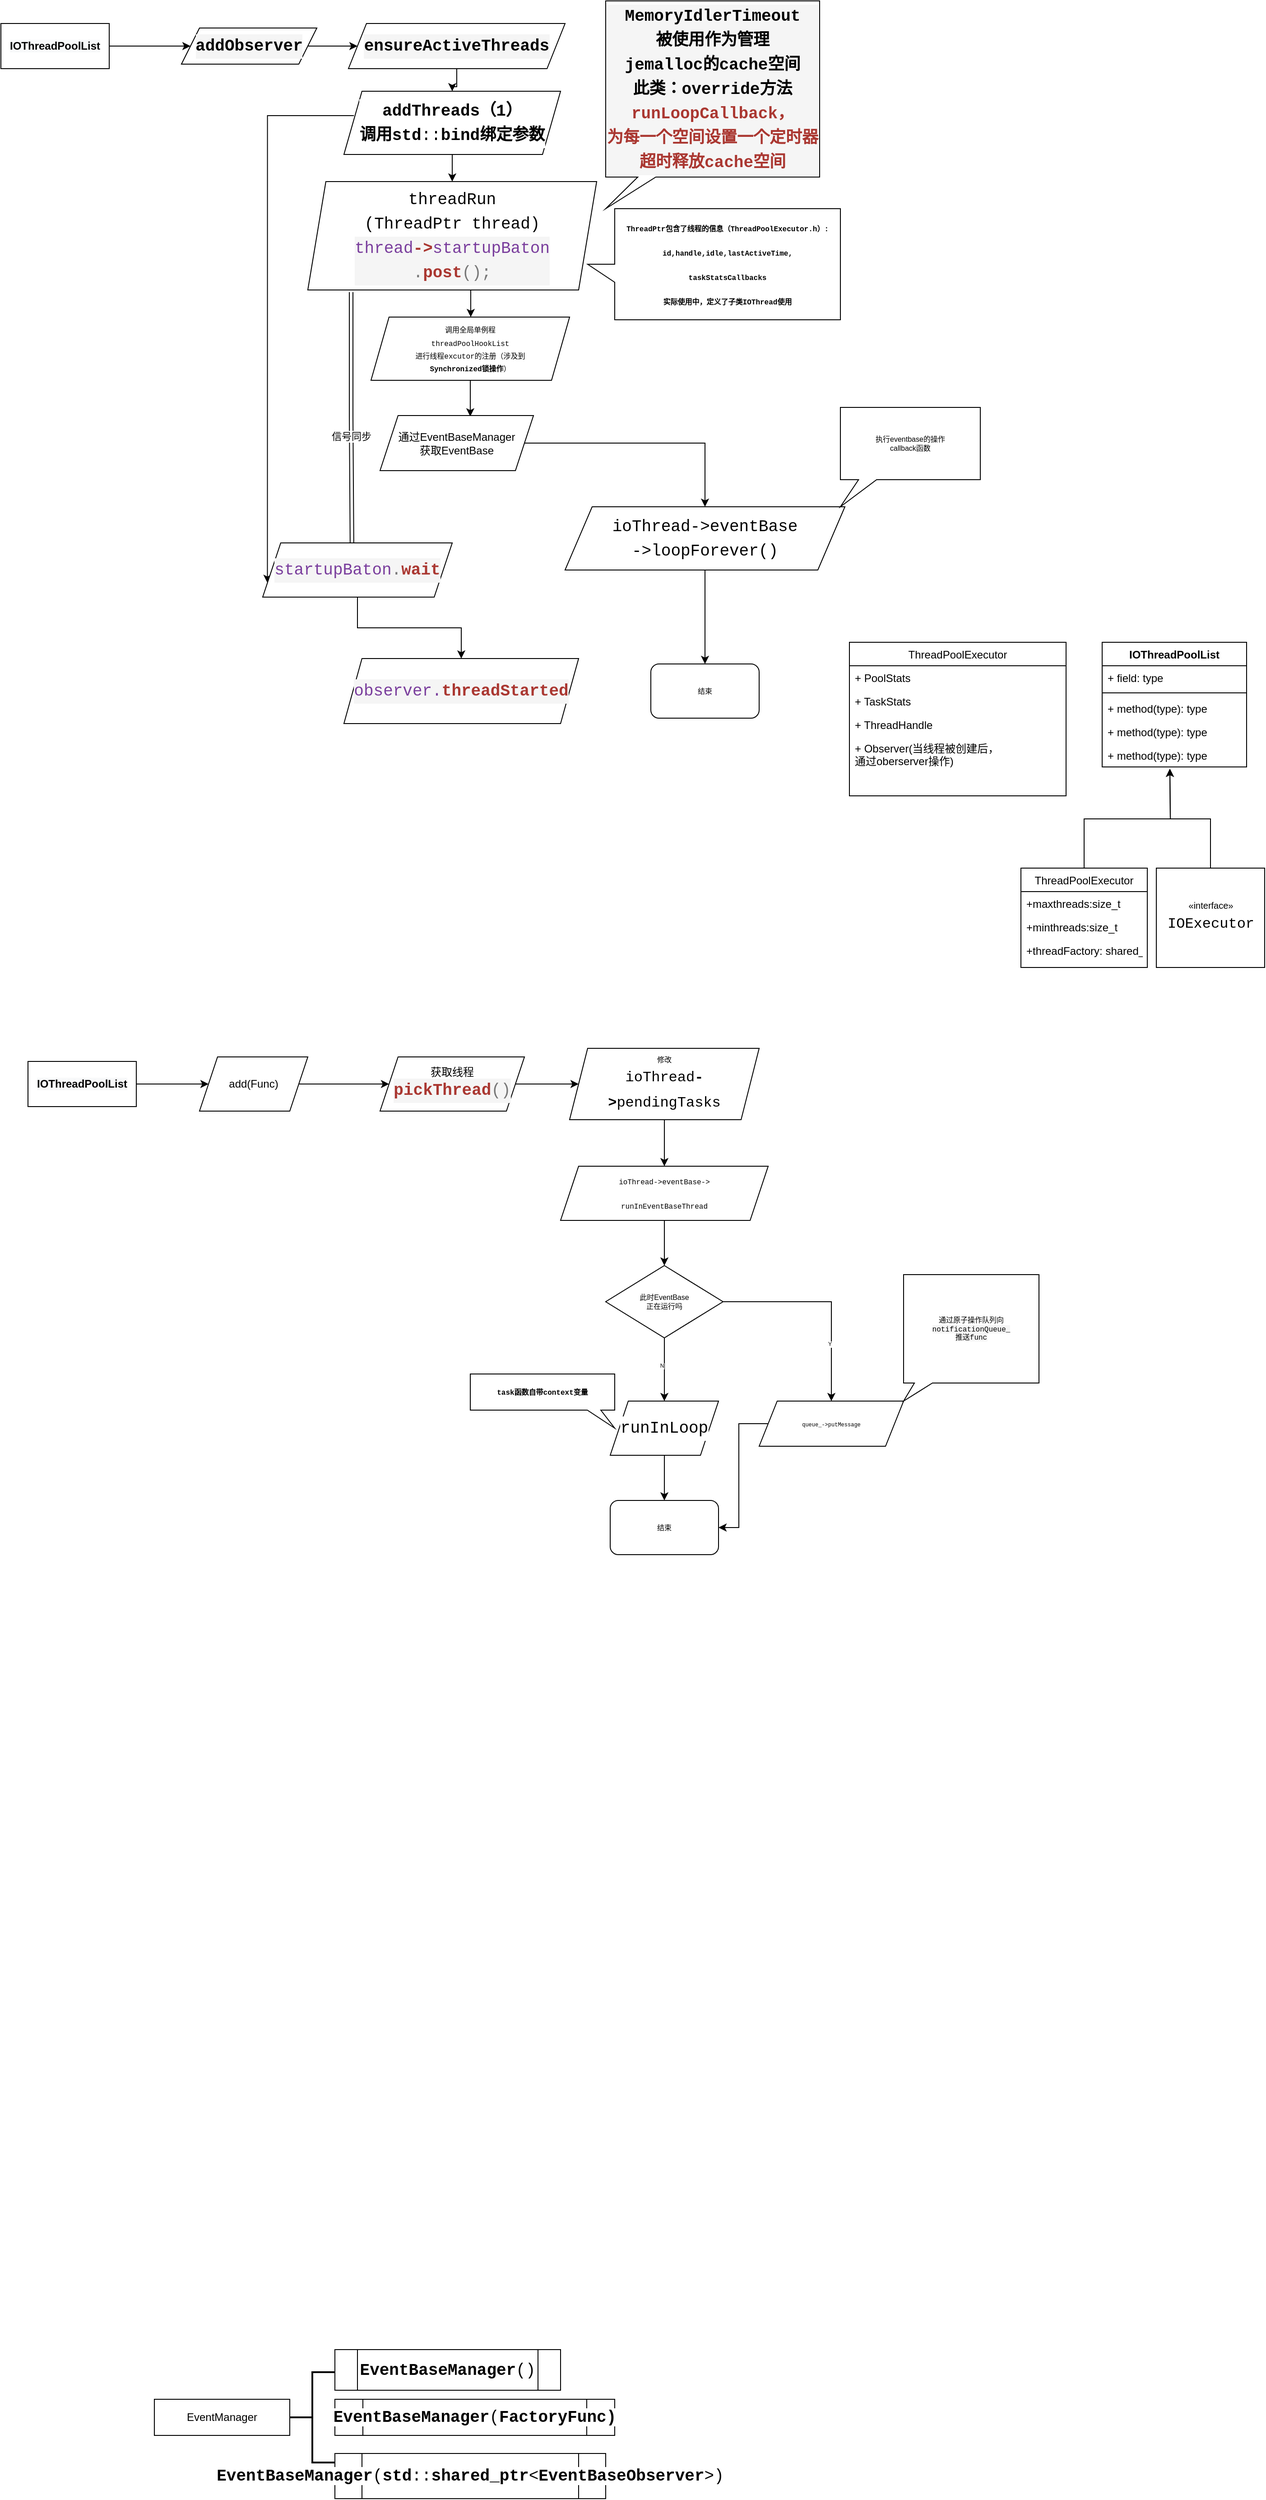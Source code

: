 <mxfile version="15.5.0" type="github">
  <diagram id="QHf-29UNBxCVypGYTipx" name="Page-1">
    <mxGraphModel dx="1298" dy="834" grid="1" gridSize="10" guides="1" tooltips="1" connect="1" arrows="1" fold="1" page="1" pageScale="1" pageWidth="827" pageHeight="1169" math="0" shadow="0">
      <root>
        <mxCell id="0" />
        <mxCell id="1" parent="0" />
        <mxCell id="qrfpIQq3YMW434FFacb4-2" value="EventManager" style="rounded=0;whiteSpace=wrap;html=1;" parent="1" vertex="1">
          <mxGeometry x="180" y="2655" width="150" height="40" as="geometry" />
        </mxCell>
        <mxCell id="qrfpIQq3YMW434FFacb4-5" value="" style="strokeWidth=2;html=1;shape=mxgraph.flowchart.annotation_2;align=left;labelPosition=right;pointerEvents=1;" parent="1" vertex="1">
          <mxGeometry x="330" y="2625" width="50" height="100" as="geometry" />
        </mxCell>
        <mxCell id="qrfpIQq3YMW434FFacb4-8" value="&lt;div style=&quot;font-family: &amp;#34;menlo&amp;#34; , &amp;#34;monaco&amp;#34; , &amp;#34;courier new&amp;#34; , monospace ; font-size: 18px ; line-height: 27px&quot;&gt;&lt;span style=&quot;background-color: rgb(255 , 255 , 255)&quot;&gt;&lt;span style=&quot;font-weight: bold&quot;&gt;EventBaseManager&lt;/span&gt;()&lt;/span&gt;&lt;/div&gt;" style="shape=process;whiteSpace=wrap;html=1;backgroundOutline=1;" parent="1" vertex="1">
          <mxGeometry x="380" y="2600" width="250" height="45" as="geometry" />
        </mxCell>
        <mxCell id="qrfpIQq3YMW434FFacb4-9" value="&lt;div style=&quot;font-family: &amp;#34;menlo&amp;#34; , &amp;#34;monaco&amp;#34; , &amp;#34;courier new&amp;#34; , monospace ; font-size: 18px ; line-height: 27px&quot;&gt;&lt;span style=&quot;background-color: rgb(255 , 255 , 255)&quot;&gt;&lt;span style=&quot;font-weight: bold&quot;&gt;EventBaseManager&lt;/span&gt;(&lt;span style=&quot;font-weight: bold&quot;&gt;FactoryFunc)&lt;/span&gt;&lt;/span&gt;&lt;/div&gt;" style="shape=process;whiteSpace=wrap;html=1;backgroundOutline=1;" parent="1" vertex="1">
          <mxGeometry x="380" y="2655" width="310" height="40" as="geometry" />
        </mxCell>
        <mxCell id="qrfpIQq3YMW434FFacb4-10" value="&lt;div style=&quot;font-family: &amp;#34;menlo&amp;#34; , &amp;#34;monaco&amp;#34; , &amp;#34;courier new&amp;#34; , monospace ; font-size: 18px ; line-height: 27px&quot;&gt;&lt;span style=&quot;background-color: rgb(255 , 255 , 255)&quot;&gt;&lt;span style=&quot;font-weight: bold&quot;&gt;EventBaseManager&lt;/span&gt;(&lt;span style=&quot;font-weight: bold&quot;&gt;std&lt;/span&gt;::&lt;span style=&quot;font-weight: bold&quot;&gt;shared_ptr&lt;/span&gt;&amp;lt;&lt;span style=&quot;font-weight: bold&quot;&gt;EventBaseObserver&lt;/span&gt;&amp;gt;)&lt;/span&gt;&lt;/div&gt;" style="shape=process;whiteSpace=wrap;html=1;backgroundOutline=1;" parent="1" vertex="1">
          <mxGeometry x="380" y="2715" width="300" height="50" as="geometry" />
        </mxCell>
        <mxCell id="qrfpIQq3YMW434FFacb4-12" value="IOThreadPoolList" style="swimlane;fontStyle=1;align=center;verticalAlign=top;childLayout=stackLayout;horizontal=1;startSize=26;horizontalStack=0;resizeParent=1;resizeParentMax=0;resizeLast=0;collapsible=1;marginBottom=0;" parent="1" vertex="1">
          <mxGeometry x="1230" y="710" width="160" height="138" as="geometry" />
        </mxCell>
        <mxCell id="qrfpIQq3YMW434FFacb4-13" value="+ field: type" style="text;strokeColor=none;fillColor=none;align=left;verticalAlign=top;spacingLeft=4;spacingRight=4;overflow=hidden;rotatable=0;points=[[0,0.5],[1,0.5]];portConstraint=eastwest;" parent="qrfpIQq3YMW434FFacb4-12" vertex="1">
          <mxGeometry y="26" width="160" height="26" as="geometry" />
        </mxCell>
        <mxCell id="qrfpIQq3YMW434FFacb4-14" value="" style="line;strokeWidth=1;fillColor=none;align=left;verticalAlign=middle;spacingTop=-1;spacingLeft=3;spacingRight=3;rotatable=0;labelPosition=right;points=[];portConstraint=eastwest;" parent="qrfpIQq3YMW434FFacb4-12" vertex="1">
          <mxGeometry y="52" width="160" height="8" as="geometry" />
        </mxCell>
        <mxCell id="qrfpIQq3YMW434FFacb4-15" value="+ method(type): type" style="text;strokeColor=none;fillColor=none;align=left;verticalAlign=top;spacingLeft=4;spacingRight=4;overflow=hidden;rotatable=0;points=[[0,0.5],[1,0.5]];portConstraint=eastwest;" parent="qrfpIQq3YMW434FFacb4-12" vertex="1">
          <mxGeometry y="60" width="160" height="26" as="geometry" />
        </mxCell>
        <mxCell id="qrfpIQq3YMW434FFacb4-26" value="+ method(type): type" style="text;strokeColor=none;fillColor=none;align=left;verticalAlign=top;spacingLeft=4;spacingRight=4;overflow=hidden;rotatable=0;points=[[0,0.5],[1,0.5]];portConstraint=eastwest;" parent="qrfpIQq3YMW434FFacb4-12" vertex="1">
          <mxGeometry y="86" width="160" height="26" as="geometry" />
        </mxCell>
        <mxCell id="qrfpIQq3YMW434FFacb4-27" value="+ method(type): type" style="text;strokeColor=none;fillColor=none;align=left;verticalAlign=top;spacingLeft=4;spacingRight=4;overflow=hidden;rotatable=0;points=[[0,0.5],[1,0.5]];portConstraint=eastwest;" parent="qrfpIQq3YMW434FFacb4-12" vertex="1">
          <mxGeometry y="112" width="160" height="26" as="geometry" />
        </mxCell>
        <mxCell id="qrfpIQq3YMW434FFacb4-25" style="edgeStyle=orthogonalEdgeStyle;rounded=0;orthogonalLoop=1;jettySize=auto;html=1;exitX=0.5;exitY=0;exitDx=0;exitDy=0;fontColor=#000000;" parent="1" source="qrfpIQq3YMW434FFacb4-16" edge="1">
          <mxGeometry relative="1" as="geometry">
            <mxPoint x="1305" y="850" as="targetPoint" />
          </mxGeometry>
        </mxCell>
        <mxCell id="qrfpIQq3YMW434FFacb4-16" value="&lt;span style=&quot;background-color: rgb(255 , 255 , 255)&quot;&gt;&lt;font style=&quot;font-size: 10px&quot;&gt;«interface»&lt;br&gt;&lt;/font&gt;&lt;/span&gt;&lt;div style=&quot;font-family: &amp;#34;menlo&amp;#34; , &amp;#34;monaco&amp;#34; , &amp;#34;courier new&amp;#34; , monospace ; line-height: 27px&quot;&gt;&lt;span style=&quot;background-color: rgb(255 , 255 , 255)&quot;&gt;&lt;font size=&quot;3&quot;&gt;IOExecutor&lt;/font&gt;&lt;/span&gt;&lt;/div&gt;" style="html=1;" parent="1" vertex="1">
          <mxGeometry x="1290" y="960" width="120" height="110" as="geometry" />
        </mxCell>
        <mxCell id="qrfpIQq3YMW434FFacb4-21" style="edgeStyle=orthogonalEdgeStyle;rounded=0;orthogonalLoop=1;jettySize=auto;html=1;exitX=0.5;exitY=0;exitDx=0;exitDy=0;fontColor=#000000;" parent="1" source="qrfpIQq3YMW434FFacb4-17" edge="1">
          <mxGeometry relative="1" as="geometry">
            <mxPoint x="1305" y="850" as="targetPoint" />
          </mxGeometry>
        </mxCell>
        <mxCell id="qrfpIQq3YMW434FFacb4-17" value="ThreadPoolExecutor" style="swimlane;fontStyle=0;childLayout=stackLayout;horizontal=1;startSize=26;fillColor=none;horizontalStack=0;resizeParent=1;resizeParentMax=0;resizeLast=0;collapsible=1;marginBottom=0;fontColor=#000000;" parent="1" vertex="1">
          <mxGeometry x="1140" y="960" width="140" height="110" as="geometry" />
        </mxCell>
        <mxCell id="qrfpIQq3YMW434FFacb4-18" value="+maxthreads:size_t&#xa;" style="text;strokeColor=none;fillColor=none;align=left;verticalAlign=top;spacingLeft=4;spacingRight=4;overflow=hidden;rotatable=0;points=[[0,0.5],[1,0.5]];portConstraint=eastwest;" parent="qrfpIQq3YMW434FFacb4-17" vertex="1">
          <mxGeometry y="26" width="140" height="26" as="geometry" />
        </mxCell>
        <mxCell id="qrfpIQq3YMW434FFacb4-19" value="+minthreads:size_t" style="text;strokeColor=none;fillColor=none;align=left;verticalAlign=top;spacingLeft=4;spacingRight=4;overflow=hidden;rotatable=0;points=[[0,0.5],[1,0.5]];portConstraint=eastwest;" parent="qrfpIQq3YMW434FFacb4-17" vertex="1">
          <mxGeometry y="52" width="140" height="26" as="geometry" />
        </mxCell>
        <mxCell id="qrfpIQq3YMW434FFacb4-20" value="+threadFactory: shared_ptr&#xa;" style="text;strokeColor=none;fillColor=none;align=left;verticalAlign=top;spacingLeft=4;spacingRight=4;overflow=hidden;rotatable=0;points=[[0,0.5],[1,0.5]];portConstraint=eastwest;fontColor=#000000;labelBackgroundColor=#FFFFFF;" parent="qrfpIQq3YMW434FFacb4-17" vertex="1">
          <mxGeometry y="78" width="140" height="32" as="geometry" />
        </mxCell>
        <mxCell id="qrfpIQq3YMW434FFacb4-71" style="edgeStyle=orthogonalEdgeStyle;rounded=0;orthogonalLoop=1;jettySize=auto;html=1;fontColor=#000000;" parent="1" source="qrfpIQq3YMW434FFacb4-29" target="qrfpIQq3YMW434FFacb4-49" edge="1">
          <mxGeometry relative="1" as="geometry" />
        </mxCell>
        <mxCell id="qrfpIQq3YMW434FFacb4-29" value="&lt;span style=&quot;font-weight: 700 ; background-color: rgb(248 , 249 , 250)&quot;&gt;IOThreadPoolList&lt;/span&gt;" style="rounded=0;whiteSpace=wrap;html=1;labelBackgroundColor=#FFFFFF;fontColor=#000000;" parent="1" vertex="1">
          <mxGeometry x="10" y="25" width="120" height="50" as="geometry" />
        </mxCell>
        <mxCell id="qrfpIQq3YMW434FFacb4-36" style="edgeStyle=orthogonalEdgeStyle;rounded=0;orthogonalLoop=1;jettySize=auto;html=1;entryX=0.5;entryY=0;entryDx=0;entryDy=0;fontColor=#000000;exitX=0.556;exitY=1;exitDx=0;exitDy=0;exitPerimeter=0;" parent="1" source="qrfpIQq3YMW434FFacb4-30" edge="1">
          <mxGeometry relative="1" as="geometry">
            <mxPoint x="530.5" y="350" as="targetPoint" />
          </mxGeometry>
        </mxCell>
        <mxCell id="qrfpIQq3YMW434FFacb4-68" style="edgeStyle=orthogonalEdgeStyle;rounded=0;orthogonalLoop=1;jettySize=auto;html=1;fontColor=#000000;exitX=0.15;exitY=1.02;exitDx=0;exitDy=0;exitPerimeter=0;shape=link;entryX=0.471;entryY=0;entryDx=0;entryDy=0;entryPerimeter=0;" parent="1" source="qrfpIQq3YMW434FFacb4-30" target="qrfpIQq3YMW434FFacb4-59" edge="1">
          <mxGeometry relative="1" as="geometry">
            <mxPoint x="376" y="600" as="targetPoint" />
          </mxGeometry>
        </mxCell>
        <mxCell id="qrfpIQq3YMW434FFacb4-69" value="信号同步" style="edgeLabel;html=1;align=center;verticalAlign=middle;resizable=0;points=[];fontColor=#000000;" parent="qrfpIQq3YMW434FFacb4-68" vertex="1" connectable="0">
          <mxGeometry x="0.15" y="-1" relative="1" as="geometry">
            <mxPoint as="offset" />
          </mxGeometry>
        </mxCell>
        <mxCell id="qrfpIQq3YMW434FFacb4-30" value="&lt;div style=&quot;font-family: &amp;#34;menlo&amp;#34; , &amp;#34;monaco&amp;#34; , &amp;#34;courier new&amp;#34; , monospace ; font-size: 18px ; line-height: 27px&quot;&gt;&lt;span style=&quot;background-color: rgb(255 , 255 , 255)&quot;&gt;threadRun&lt;/span&gt;&lt;/div&gt;&lt;div style=&quot;font-family: &amp;#34;menlo&amp;#34; , &amp;#34;monaco&amp;#34; , &amp;#34;courier new&amp;#34; , monospace ; font-size: 18px ; line-height: 27px&quot;&gt;&lt;span style=&quot;background-color: rgb(255 , 255 , 255)&quot;&gt;(ThreadPtr thread)&lt;/span&gt;&lt;/div&gt;&lt;div style=&quot;font-family: &amp;#34;menlo&amp;#34; , &amp;#34;monaco&amp;#34; , &amp;#34;courier new&amp;#34; , monospace ; font-size: 18px ; line-height: 27px&quot;&gt;&lt;div style=&quot;color: rgb(51 , 51 , 51) ; background-color: rgb(245 , 245 , 245) ; font-family: &amp;#34;menlo&amp;#34; , &amp;#34;monaco&amp;#34; , &amp;#34;courier new&amp;#34; , monospace ; line-height: 27px&quot;&gt;&lt;span style=&quot;color: #7a3e9d&quot;&gt;thread&lt;/span&gt;&lt;span style=&quot;color: #aa3731 ; font-weight: bold&quot;&gt;-&amp;gt;&lt;/span&gt;&lt;span style=&quot;color: #7a3e9d&quot;&gt;startupBaton&lt;/span&gt;&lt;/div&gt;&lt;div style=&quot;color: rgb(51 , 51 , 51) ; background-color: rgb(245 , 245 , 245) ; font-family: &amp;#34;menlo&amp;#34; , &amp;#34;monaco&amp;#34; , &amp;#34;courier new&amp;#34; , monospace ; line-height: 27px&quot;&gt;&lt;span style=&quot;color: #777777&quot;&gt;.&lt;/span&gt;&lt;span style=&quot;color: #aa3731 ; font-weight: bold&quot;&gt;post&lt;/span&gt;&lt;span style=&quot;color: #777777&quot;&gt;();&lt;/span&gt;&lt;/div&gt;&lt;/div&gt;" style="shape=parallelogram;perimeter=parallelogramPerimeter;whiteSpace=wrap;html=1;fixedSize=1;rounded=0;labelBackgroundColor=#FFFFFF;" parent="1" vertex="1">
          <mxGeometry x="350" y="200" width="320" height="120" as="geometry" />
        </mxCell>
        <mxCell id="qrfpIQq3YMW434FFacb4-32" value="&lt;div style=&quot;background-color: rgb(245 , 245 , 245) ; font-family: &amp;#34;menlo&amp;#34; , &amp;#34;monaco&amp;#34; , &amp;#34;courier new&amp;#34; , monospace ; font-size: 18px ; line-height: 27px&quot;&gt;&lt;span style=&quot;font-weight: bold&quot;&gt;MemoryIdlerTimeout&lt;/span&gt;&lt;/div&gt;&lt;div style=&quot;background-color: rgb(245 , 245 , 245) ; font-family: &amp;#34;menlo&amp;#34; , &amp;#34;monaco&amp;#34; , &amp;#34;courier new&amp;#34; , monospace ; font-size: 18px ; line-height: 27px&quot;&gt;&lt;b&gt;被使用作为管理&lt;/b&gt;&lt;/div&gt;&lt;div style=&quot;background-color: rgb(245 , 245 , 245) ; font-family: &amp;#34;menlo&amp;#34; , &amp;#34;monaco&amp;#34; , &amp;#34;courier new&amp;#34; , monospace ; font-size: 18px ; line-height: 27px&quot;&gt;&lt;b&gt;jemalloc的cache空间&lt;/b&gt;&lt;/div&gt;&lt;div style=&quot;background-color: rgb(245 , 245 , 245) ; font-family: &amp;#34;menlo&amp;#34; , &amp;#34;monaco&amp;#34; , &amp;#34;courier new&amp;#34; , monospace ; font-size: 18px ; line-height: 27px&quot;&gt;&lt;b&gt;此类：override方法&lt;/b&gt;&lt;span style=&quot;color: rgb(170 , 55 , 49) ; font-weight: bold ; font-family: &amp;#34;menlo&amp;#34; , &amp;#34;monaco&amp;#34; , &amp;#34;courier new&amp;#34; , monospace&quot;&gt;runLoopCallback，&lt;/span&gt;&lt;/div&gt;&lt;div style=&quot;background-color: rgb(245 , 245 , 245) ; font-family: &amp;#34;menlo&amp;#34; , &amp;#34;monaco&amp;#34; , &amp;#34;courier new&amp;#34; , monospace ; font-size: 18px ; line-height: 27px&quot;&gt;&lt;span style=&quot;color: rgb(170 , 55 , 49) ; font-weight: bold ; font-family: &amp;#34;menlo&amp;#34; , &amp;#34;monaco&amp;#34; , &amp;#34;courier new&amp;#34; , monospace&quot;&gt;为每一个空间设置一个定时器&lt;/span&gt;&lt;/div&gt;&lt;div style=&quot;background-color: rgb(245 , 245 , 245) ; font-family: &amp;#34;menlo&amp;#34; , &amp;#34;monaco&amp;#34; , &amp;#34;courier new&amp;#34; , monospace ; font-size: 18px ; line-height: 27px&quot;&gt;&lt;span style=&quot;color: rgb(170 , 55 , 49) ; font-weight: bold ; font-family: &amp;#34;menlo&amp;#34; , &amp;#34;monaco&amp;#34; , &amp;#34;courier new&amp;#34; , monospace&quot;&gt;超时释放cache空间&lt;/span&gt;&lt;/div&gt;" style="shape=callout;whiteSpace=wrap;html=1;perimeter=calloutPerimeter;labelBackgroundColor=#FFFFFF;fontColor=#000000;position2=0;size=35;position=0.15;" parent="1" vertex="1">
          <mxGeometry x="680" width="237" height="230" as="geometry" />
        </mxCell>
        <mxCell id="qrfpIQq3YMW434FFacb4-37" value="&lt;div style=&quot;font-family: &amp;#34;menlo&amp;#34; , &amp;#34;monaco&amp;#34; , &amp;#34;courier new&amp;#34; , monospace ; line-height: 27px&quot;&gt;&lt;span style=&quot;font-weight: bold ; background-color: rgb(255 , 255 , 255)&quot;&gt;&lt;font style=&quot;font-size: 8px&quot;&gt;ThreadPtr包含了线程的信息（ThreadPoolExecutor.h）:&lt;/font&gt;&lt;/span&gt;&lt;/div&gt;&lt;div style=&quot;font-family: &amp;#34;menlo&amp;#34; , &amp;#34;monaco&amp;#34; , &amp;#34;courier new&amp;#34; , monospace ; line-height: 27px&quot;&gt;&lt;span style=&quot;font-weight: bold ; background-color: rgb(255 , 255 , 255)&quot;&gt;&lt;font style=&quot;font-size: 8px&quot;&gt;id,handle,idle,lastActiveTime,&lt;/font&gt;&lt;/span&gt;&lt;/div&gt;&lt;div style=&quot;font-family: &amp;#34;menlo&amp;#34; , &amp;#34;monaco&amp;#34; , &amp;#34;courier new&amp;#34; , monospace ; line-height: 27px&quot;&gt;&lt;span style=&quot;font-weight: bold ; background-color: rgb(255 , 255 , 255)&quot;&gt;&lt;font style=&quot;font-size: 8px&quot;&gt;taskStatsCallbacks&lt;/font&gt;&lt;/span&gt;&lt;/div&gt;&lt;div style=&quot;font-family: &amp;#34;menlo&amp;#34; , &amp;#34;monaco&amp;#34; , &amp;#34;courier new&amp;#34; , monospace ; line-height: 27px&quot;&gt;&lt;span style=&quot;font-weight: bold ; background-color: rgb(255 , 255 , 255)&quot;&gt;&lt;font style=&quot;font-size: 8px&quot;&gt;实际使用中，定义了子类IOThread使用&lt;/font&gt;&lt;/span&gt;&lt;/div&gt;" style="shape=callout;whiteSpace=wrap;html=1;perimeter=calloutPerimeter;labelBackgroundColor=#FFFFFF;fontColor=#000000;direction=south;" parent="1" vertex="1">
          <mxGeometry x="660" y="230" width="280" height="123" as="geometry" />
        </mxCell>
        <mxCell id="qrfpIQq3YMW434FFacb4-42" style="edgeStyle=orthogonalEdgeStyle;rounded=0;orthogonalLoop=1;jettySize=auto;html=1;entryX=0.588;entryY=0.016;entryDx=0;entryDy=0;entryPerimeter=0;fontColor=#000000;" parent="1" source="qrfpIQq3YMW434FFacb4-38" target="qrfpIQq3YMW434FFacb4-39" edge="1">
          <mxGeometry relative="1" as="geometry" />
        </mxCell>
        <mxCell id="qrfpIQq3YMW434FFacb4-38" value="&lt;span&gt;&lt;font style=&quot;font-size: 8px&quot;&gt;调用全局单例程&lt;br&gt;&lt;span style=&quot;font-family: &amp;#34;menlo&amp;#34; , &amp;#34;monaco&amp;#34; , &amp;#34;courier new&amp;#34; , monospace&quot;&gt;threadPoolHookList&lt;br&gt;进行线程excutor的注册（涉及到&lt;br&gt;&lt;/span&gt;&lt;/font&gt;&lt;/span&gt;&lt;span style=&quot;font-weight: bold ; font-family: &amp;#34;menlo&amp;#34; , &amp;#34;monaco&amp;#34; , &amp;#34;courier new&amp;#34; , monospace&quot;&gt;&lt;font style=&quot;font-size: 8px&quot;&gt;Synchronized锁操作&lt;/font&gt;&lt;/span&gt;&lt;span style=&quot;font-size: 8px ; font-family: &amp;#34;menlo&amp;#34; , &amp;#34;monaco&amp;#34; , &amp;#34;courier new&amp;#34; , monospace&quot;&gt;）&lt;/span&gt;" style="shape=parallelogram;perimeter=parallelogramPerimeter;whiteSpace=wrap;html=1;fixedSize=1;labelBackgroundColor=#FFFFFF;fontColor=#000000;" parent="1" vertex="1">
          <mxGeometry x="420" y="350" width="220" height="70" as="geometry" />
        </mxCell>
        <mxCell id="qrfpIQq3YMW434FFacb4-65" style="edgeStyle=orthogonalEdgeStyle;rounded=0;orthogonalLoop=1;jettySize=auto;html=1;fontColor=#000000;" parent="1" source="qrfpIQq3YMW434FFacb4-39" target="qrfpIQq3YMW434FFacb4-64" edge="1">
          <mxGeometry relative="1" as="geometry" />
        </mxCell>
        <mxCell id="qrfpIQq3YMW434FFacb4-39" value="通过EventBaseManager&lt;br&gt;获取EventBase" style="shape=parallelogram;perimeter=parallelogramPerimeter;whiteSpace=wrap;html=1;fixedSize=1;labelBackgroundColor=#FFFFFF;fontColor=#000000;" parent="1" vertex="1">
          <mxGeometry x="430" y="459" width="170" height="61" as="geometry" />
        </mxCell>
        <mxCell id="qrfpIQq3YMW434FFacb4-44" value="ThreadPoolExecutor" style="swimlane;fontStyle=0;childLayout=stackLayout;horizontal=1;startSize=26;fillColor=none;horizontalStack=0;resizeParent=1;resizeParentMax=0;resizeLast=0;collapsible=1;marginBottom=0;labelBackgroundColor=#FFFFFF;fontColor=#000000;" parent="1" vertex="1">
          <mxGeometry x="950" y="710" width="240" height="170" as="geometry" />
        </mxCell>
        <mxCell id="qrfpIQq3YMW434FFacb4-45" value="+ PoolStats" style="text;strokeColor=none;fillColor=none;align=left;verticalAlign=top;spacingLeft=4;spacingRight=4;overflow=hidden;rotatable=0;points=[[0,0.5],[1,0.5]];portConstraint=eastwest;" parent="qrfpIQq3YMW434FFacb4-44" vertex="1">
          <mxGeometry y="26" width="240" height="26" as="geometry" />
        </mxCell>
        <mxCell id="qrfpIQq3YMW434FFacb4-46" value="+ TaskStats" style="text;strokeColor=none;fillColor=none;align=left;verticalAlign=top;spacingLeft=4;spacingRight=4;overflow=hidden;rotatable=0;points=[[0,0.5],[1,0.5]];portConstraint=eastwest;" parent="qrfpIQq3YMW434FFacb4-44" vertex="1">
          <mxGeometry y="52" width="240" height="26" as="geometry" />
        </mxCell>
        <mxCell id="qrfpIQq3YMW434FFacb4-47" value="+ ThreadHandle" style="text;strokeColor=none;fillColor=none;align=left;verticalAlign=top;spacingLeft=4;spacingRight=4;overflow=hidden;rotatable=0;points=[[0,0.5],[1,0.5]];portConstraint=eastwest;" parent="qrfpIQq3YMW434FFacb4-44" vertex="1">
          <mxGeometry y="78" width="240" height="26" as="geometry" />
        </mxCell>
        <mxCell id="qrfpIQq3YMW434FFacb4-48" value="+ Observer(当线程被创建后，&#xa;通过oberserver操作)" style="text;strokeColor=none;fillColor=none;align=left;verticalAlign=top;spacingLeft=4;spacingRight=4;overflow=hidden;rotatable=0;points=[[0,0.5],[1,0.5]];portConstraint=eastwest;" parent="qrfpIQq3YMW434FFacb4-44" vertex="1">
          <mxGeometry y="104" width="240" height="66" as="geometry" />
        </mxCell>
        <mxCell id="qrfpIQq3YMW434FFacb4-53" style="edgeStyle=orthogonalEdgeStyle;rounded=0;orthogonalLoop=1;jettySize=auto;html=1;fontColor=#000000;entryX=0;entryY=0.5;entryDx=0;entryDy=0;" parent="1" source="qrfpIQq3YMW434FFacb4-49" target="qrfpIQq3YMW434FFacb4-52" edge="1">
          <mxGeometry relative="1" as="geometry">
            <mxPoint x="410" y="60" as="targetPoint" />
          </mxGeometry>
        </mxCell>
        <mxCell id="qrfpIQq3YMW434FFacb4-49" value="&lt;div style=&quot;background-color: rgb(245 , 245 , 245) ; font-family: &amp;#34;menlo&amp;#34; , &amp;#34;monaco&amp;#34; , &amp;#34;courier new&amp;#34; , monospace ; font-size: 18px ; line-height: 27px&quot;&gt;&lt;span style=&quot;font-weight: bold&quot;&gt;addObserver&lt;/span&gt;&lt;/div&gt;" style="shape=parallelogram;perimeter=parallelogramPerimeter;whiteSpace=wrap;html=1;fixedSize=1;labelBackgroundColor=#FFFFFF;fontColor=#000000;" parent="1" vertex="1">
          <mxGeometry x="210" y="30" width="150" height="40" as="geometry" />
        </mxCell>
        <mxCell id="qrfpIQq3YMW434FFacb4-56" style="edgeStyle=orthogonalEdgeStyle;rounded=0;orthogonalLoop=1;jettySize=auto;html=1;fontColor=#000000;" parent="1" source="qrfpIQq3YMW434FFacb4-52" target="qrfpIQq3YMW434FFacb4-54" edge="1">
          <mxGeometry relative="1" as="geometry" />
        </mxCell>
        <mxCell id="qrfpIQq3YMW434FFacb4-52" value="&lt;div style=&quot;background-color: rgb(245 , 245 , 245) ; font-family: &amp;#34;menlo&amp;#34; , &amp;#34;monaco&amp;#34; , &amp;#34;courier new&amp;#34; , monospace ; font-size: 18px ; line-height: 27px&quot;&gt;&lt;span style=&quot;font-weight: bold&quot;&gt;ensureActiveThreads&lt;/span&gt;&lt;/div&gt;" style="shape=parallelogram;perimeter=parallelogramPerimeter;whiteSpace=wrap;html=1;fixedSize=1;labelBackgroundColor=#FFFFFF;fontColor=#000000;" parent="1" vertex="1">
          <mxGeometry x="395" y="25" width="240" height="50" as="geometry" />
        </mxCell>
        <mxCell id="qrfpIQq3YMW434FFacb4-57" style="edgeStyle=orthogonalEdgeStyle;rounded=0;orthogonalLoop=1;jettySize=auto;html=1;fontColor=#000000;" parent="1" source="qrfpIQq3YMW434FFacb4-54" target="qrfpIQq3YMW434FFacb4-30" edge="1">
          <mxGeometry relative="1" as="geometry" />
        </mxCell>
        <mxCell id="qrfpIQq3YMW434FFacb4-67" style="edgeStyle=orthogonalEdgeStyle;rounded=0;orthogonalLoop=1;jettySize=auto;html=1;entryX=0;entryY=0.75;entryDx=0;entryDy=0;fontColor=#000000;exitX=0.046;exitY=0.386;exitDx=0;exitDy=0;exitPerimeter=0;" parent="1" source="qrfpIQq3YMW434FFacb4-54" target="qrfpIQq3YMW434FFacb4-59" edge="1">
          <mxGeometry relative="1" as="geometry">
            <Array as="points">
              <mxPoint x="305" y="127" />
            </Array>
          </mxGeometry>
        </mxCell>
        <mxCell id="qrfpIQq3YMW434FFacb4-54" value="&lt;div style=&quot;font-family: &amp;#34;menlo&amp;#34; , &amp;#34;monaco&amp;#34; , &amp;#34;courier new&amp;#34; , monospace ; font-size: 18px ; line-height: 27px&quot;&gt;&lt;span style=&quot;font-weight: bold ; background-color: rgb(255 , 255 , 255)&quot;&gt;addThreads（1）&lt;/span&gt;&lt;/div&gt;&lt;div style=&quot;font-family: &amp;#34;menlo&amp;#34; , &amp;#34;monaco&amp;#34; , &amp;#34;courier new&amp;#34; , monospace ; font-size: 18px ; line-height: 27px&quot;&gt;&lt;span style=&quot;background-color: rgb(255 , 255 , 255)&quot;&gt;&lt;b&gt;调用&lt;/b&gt;&lt;span style=&quot;font-family: &amp;#34;menlo&amp;#34; , &amp;#34;monaco&amp;#34; , &amp;#34;courier new&amp;#34; , monospace ; font-weight: bold&quot;&gt;std&lt;/span&gt;&lt;span style=&quot;font-family: &amp;#34;menlo&amp;#34; , &amp;#34;monaco&amp;#34; , &amp;#34;courier new&amp;#34; , monospace&quot;&gt;::&lt;/span&gt;&lt;span style=&quot;font-family: &amp;#34;menlo&amp;#34; , &amp;#34;monaco&amp;#34; , &amp;#34;courier new&amp;#34; , monospace ; font-weight: bold&quot;&gt;bind绑定参数&lt;/span&gt;&lt;/span&gt;&lt;/div&gt;" style="shape=parallelogram;perimeter=parallelogramPerimeter;whiteSpace=wrap;html=1;fixedSize=1;labelBackgroundColor=#FFFFFF;fontColor=#000000;" parent="1" vertex="1">
          <mxGeometry x="390" y="100" width="240" height="70" as="geometry" />
        </mxCell>
        <mxCell id="qrfpIQq3YMW434FFacb4-62" style="edgeStyle=orthogonalEdgeStyle;rounded=0;orthogonalLoop=1;jettySize=auto;html=1;exitX=0.5;exitY=1;exitDx=0;exitDy=0;entryX=0.5;entryY=0;entryDx=0;entryDy=0;fontColor=#000000;" parent="1" source="qrfpIQq3YMW434FFacb4-59" target="qrfpIQq3YMW434FFacb4-61" edge="1">
          <mxGeometry relative="1" as="geometry" />
        </mxCell>
        <mxCell id="qrfpIQq3YMW434FFacb4-59" value="&lt;div style=&quot;color: rgb(51 , 51 , 51) ; background-color: rgb(245 , 245 , 245) ; font-family: &amp;#34;menlo&amp;#34; , &amp;#34;monaco&amp;#34; , &amp;#34;courier new&amp;#34; , monospace ; font-size: 18px ; line-height: 27px&quot;&gt;&lt;span style=&quot;color: #7a3e9d&quot;&gt;startupBaton&lt;/span&gt;&lt;span style=&quot;color: #777777&quot;&gt;.&lt;/span&gt;&lt;span style=&quot;color: #aa3731 ; font-weight: bold&quot;&gt;wait&lt;/span&gt;&lt;/div&gt;" style="shape=parallelogram;perimeter=parallelogramPerimeter;whiteSpace=wrap;html=1;fixedSize=1;labelBackgroundColor=#FFFFFF;fontColor=#000000;" parent="1" vertex="1">
          <mxGeometry x="300" y="600" width="210" height="60" as="geometry" />
        </mxCell>
        <mxCell id="qrfpIQq3YMW434FFacb4-61" value="&lt;div style=&quot;color: rgb(51 , 51 , 51) ; background-color: rgb(245 , 245 , 245) ; font-family: &amp;#34;menlo&amp;#34; , &amp;#34;monaco&amp;#34; , &amp;#34;courier new&amp;#34; , monospace ; font-size: 18px ; line-height: 27px&quot;&gt;&lt;span style=&quot;color: rgb(122 , 62 , 157) ; font-family: &amp;#34;menlo&amp;#34; , &amp;#34;monaco&amp;#34; , &amp;#34;courier new&amp;#34; , monospace&quot;&gt;observer.&lt;/span&gt;&lt;span style=&quot;color: #aa3731 ; font-weight: bold&quot;&gt;threadStarted&lt;/span&gt;&lt;/div&gt;" style="shape=parallelogram;perimeter=parallelogramPerimeter;whiteSpace=wrap;html=1;fixedSize=1;labelBackgroundColor=#FFFFFF;fontColor=#000000;" parent="1" vertex="1">
          <mxGeometry x="390" y="728" width="260" height="72" as="geometry" />
        </mxCell>
        <mxCell id="JbASjiIz-U5-wKNvCwC1-24" style="edgeStyle=orthogonalEdgeStyle;rounded=0;orthogonalLoop=1;jettySize=auto;html=1;fontSize=8;fontColor=#000000;" edge="1" parent="1" source="qrfpIQq3YMW434FFacb4-64" target="JbASjiIz-U5-wKNvCwC1-23">
          <mxGeometry relative="1" as="geometry" />
        </mxCell>
        <mxCell id="qrfpIQq3YMW434FFacb4-64" value="&lt;div style=&quot;font-family: &amp;#34;menlo&amp;#34; , &amp;#34;monaco&amp;#34; , &amp;#34;courier new&amp;#34; , monospace ; font-size: 18px ; line-height: 27px&quot;&gt;&lt;span style=&quot;background-color: rgb(255 , 255 , 255)&quot;&gt;&lt;span style=&quot;font-family: &amp;#34;menlo&amp;#34; , &amp;#34;monaco&amp;#34; , &amp;#34;courier new&amp;#34; , monospace&quot;&gt;ioThread&lt;/span&gt;&lt;span style=&quot;font-family: &amp;#34;menlo&amp;#34; , &amp;#34;monaco&amp;#34; , &amp;#34;courier new&amp;#34; , monospace&quot;&gt;-&amp;gt;&lt;/span&gt;eventBase&lt;/span&gt;&lt;/div&gt;&lt;div style=&quot;font-family: &amp;#34;menlo&amp;#34; , &amp;#34;monaco&amp;#34; , &amp;#34;courier new&amp;#34; , monospace ; font-size: 18px ; line-height: 27px&quot;&gt;&lt;span style=&quot;background-color: rgb(255 , 255 , 255)&quot;&gt;-&amp;gt;loopForever()&lt;/span&gt;&lt;/div&gt;" style="shape=parallelogram;perimeter=parallelogramPerimeter;whiteSpace=wrap;html=1;fixedSize=1;labelBackgroundColor=#FFFFFF;fontColor=#000000;size=30;" parent="1" vertex="1">
          <mxGeometry x="635" y="560" width="310" height="70" as="geometry" />
        </mxCell>
        <mxCell id="qrfpIQq3YMW434FFacb4-70" style="edgeStyle=orthogonalEdgeStyle;shape=link;rounded=0;orthogonalLoop=1;jettySize=auto;html=1;exitX=0.5;exitY=1;exitDx=0;exitDy=0;fontColor=#000000;" parent="1" source="qrfpIQq3YMW434FFacb4-49" target="qrfpIQq3YMW434FFacb4-49" edge="1">
          <mxGeometry relative="1" as="geometry" />
        </mxCell>
        <mxCell id="JbASjiIz-U5-wKNvCwC1-3" value="" style="edgeStyle=orthogonalEdgeStyle;rounded=0;orthogonalLoop=1;jettySize=auto;html=1;" edge="1" parent="1" source="JbASjiIz-U5-wKNvCwC1-1" target="JbASjiIz-U5-wKNvCwC1-2">
          <mxGeometry relative="1" as="geometry" />
        </mxCell>
        <mxCell id="JbASjiIz-U5-wKNvCwC1-1" value="&lt;span style=&quot;font-weight: 700 ; background-color: rgb(248 , 249 , 250)&quot;&gt;IOThreadPoolList&lt;/span&gt;" style="rounded=0;whiteSpace=wrap;html=1;labelBackgroundColor=#FFFFFF;fontColor=#000000;" vertex="1" parent="1">
          <mxGeometry x="40" y="1174" width="120" height="50" as="geometry" />
        </mxCell>
        <mxCell id="JbASjiIz-U5-wKNvCwC1-5" style="edgeStyle=orthogonalEdgeStyle;rounded=0;orthogonalLoop=1;jettySize=auto;html=1;entryX=0;entryY=0.5;entryDx=0;entryDy=0;" edge="1" parent="1" source="JbASjiIz-U5-wKNvCwC1-2" target="JbASjiIz-U5-wKNvCwC1-4">
          <mxGeometry relative="1" as="geometry" />
        </mxCell>
        <mxCell id="JbASjiIz-U5-wKNvCwC1-2" value="add(Func)" style="shape=parallelogram;perimeter=parallelogramPerimeter;whiteSpace=wrap;html=1;fixedSize=1;" vertex="1" parent="1">
          <mxGeometry x="230" y="1169" width="120" height="60" as="geometry" />
        </mxCell>
        <mxCell id="JbASjiIz-U5-wKNvCwC1-7" style="edgeStyle=orthogonalEdgeStyle;rounded=0;orthogonalLoop=1;jettySize=auto;html=1;entryX=0;entryY=0.5;entryDx=0;entryDy=0;fontSize=8;fontColor=#000000;" edge="1" parent="1" source="JbASjiIz-U5-wKNvCwC1-4" target="JbASjiIz-U5-wKNvCwC1-6">
          <mxGeometry relative="1" as="geometry" />
        </mxCell>
        <mxCell id="JbASjiIz-U5-wKNvCwC1-4" value="获取线程&lt;br&gt;&lt;div style=&quot;color: rgb(51 , 51 , 51) ; background-color: rgb(245 , 245 , 245) ; font-family: &amp;#34;menlo&amp;#34; , &amp;#34;monaco&amp;#34; , &amp;#34;courier new&amp;#34; , monospace ; font-size: 18px ; line-height: 27px&quot;&gt;&lt;span style=&quot;color: #aa3731 ; font-weight: bold&quot;&gt;pickThread&lt;/span&gt;&lt;span style=&quot;color: #777777&quot;&gt;()&lt;/span&gt;&lt;/div&gt;" style="shape=parallelogram;perimeter=parallelogramPerimeter;whiteSpace=wrap;html=1;fixedSize=1;" vertex="1" parent="1">
          <mxGeometry x="430" y="1169" width="160" height="60" as="geometry" />
        </mxCell>
        <mxCell id="JbASjiIz-U5-wKNvCwC1-9" style="edgeStyle=orthogonalEdgeStyle;rounded=0;orthogonalLoop=1;jettySize=auto;html=1;entryX=0.5;entryY=0;entryDx=0;entryDy=0;fontSize=8;fontColor=#000000;" edge="1" parent="1" source="JbASjiIz-U5-wKNvCwC1-6" target="JbASjiIz-U5-wKNvCwC1-8">
          <mxGeometry relative="1" as="geometry" />
        </mxCell>
        <mxCell id="JbASjiIz-U5-wKNvCwC1-6" value="&lt;span style=&quot;background-color: rgb(255 , 255 , 255)&quot;&gt;&lt;font style=&quot;font-size: 8px&quot;&gt;修改&lt;br&gt;&lt;/font&gt;&lt;/span&gt;&lt;div style=&quot;font-family: &amp;#34;menlo&amp;#34; , &amp;#34;monaco&amp;#34; , &amp;#34;courier new&amp;#34; , monospace ; line-height: 27px&quot;&gt;&lt;span style=&quot;background-color: rgb(255 , 255 , 255)&quot;&gt;&lt;font size=&quot;3&quot;&gt;ioThread&lt;span style=&quot;font-weight: bold&quot;&gt;-&amp;gt;&lt;/span&gt;pendingTasks&lt;/font&gt;&lt;/span&gt;&lt;/div&gt;" style="shape=parallelogram;perimeter=parallelogramPerimeter;whiteSpace=wrap;html=1;fixedSize=1;" vertex="1" parent="1">
          <mxGeometry x="640" y="1159.5" width="210" height="79" as="geometry" />
        </mxCell>
        <mxCell id="JbASjiIz-U5-wKNvCwC1-11" style="edgeStyle=orthogonalEdgeStyle;rounded=0;orthogonalLoop=1;jettySize=auto;html=1;exitX=0.5;exitY=1;exitDx=0;exitDy=0;entryX=0.5;entryY=0;entryDx=0;entryDy=0;fontSize=8;fontColor=#000000;" edge="1" parent="1" source="JbASjiIz-U5-wKNvCwC1-8" target="JbASjiIz-U5-wKNvCwC1-10">
          <mxGeometry relative="1" as="geometry" />
        </mxCell>
        <mxCell id="JbASjiIz-U5-wKNvCwC1-8" value="&lt;div style=&quot;font-family: &amp;#34;menlo&amp;#34; , &amp;#34;monaco&amp;#34; , &amp;#34;courier new&amp;#34; , monospace ; line-height: 27px&quot;&gt;&lt;span style=&quot;background-color: rgb(255 , 255 , 255)&quot;&gt;&lt;font style=&quot;font-size: 8px&quot;&gt;ioThread-&amp;gt;eventBase-&amp;gt;&lt;/font&gt;&lt;/span&gt;&lt;/div&gt;&lt;div style=&quot;font-family: &amp;#34;menlo&amp;#34; , &amp;#34;monaco&amp;#34; , &amp;#34;courier new&amp;#34; , monospace ; line-height: 27px&quot;&gt;&lt;span style=&quot;background-color: rgb(255 , 255 , 255)&quot;&gt;&lt;font style=&quot;font-size: 8px&quot;&gt;runInEventBaseThread&lt;/font&gt;&lt;/span&gt;&lt;/div&gt;" style="shape=parallelogram;perimeter=parallelogramPerimeter;whiteSpace=wrap;html=1;fixedSize=1;labelBackgroundColor=#FFFFFF;fontSize=8;fontColor=#000000;" vertex="1" parent="1">
          <mxGeometry x="630" y="1290" width="230" height="60" as="geometry" />
        </mxCell>
        <mxCell id="JbASjiIz-U5-wKNvCwC1-13" style="edgeStyle=orthogonalEdgeStyle;rounded=0;orthogonalLoop=1;jettySize=auto;html=1;entryX=0.5;entryY=0;entryDx=0;entryDy=0;fontSize=8;fontColor=#000000;" edge="1" parent="1" source="JbASjiIz-U5-wKNvCwC1-10" target="JbASjiIz-U5-wKNvCwC1-12">
          <mxGeometry relative="1" as="geometry" />
        </mxCell>
        <mxCell id="JbASjiIz-U5-wKNvCwC1-16" value="N" style="edgeLabel;html=1;align=center;verticalAlign=middle;resizable=0;points=[];fontSize=6;fontColor=#000000;" vertex="1" connectable="0" parent="JbASjiIz-U5-wKNvCwC1-13">
          <mxGeometry x="-0.114" y="-3" relative="1" as="geometry">
            <mxPoint as="offset" />
          </mxGeometry>
        </mxCell>
        <mxCell id="JbASjiIz-U5-wKNvCwC1-15" style="edgeStyle=orthogonalEdgeStyle;rounded=0;orthogonalLoop=1;jettySize=auto;html=1;fontSize=8;fontColor=#000000;exitX=1;exitY=0.5;exitDx=0;exitDy=0;" edge="1" parent="1" source="JbASjiIz-U5-wKNvCwC1-10" target="JbASjiIz-U5-wKNvCwC1-14">
          <mxGeometry relative="1" as="geometry" />
        </mxCell>
        <mxCell id="JbASjiIz-U5-wKNvCwC1-17" value="Y" style="edgeLabel;html=1;align=center;verticalAlign=middle;resizable=0;points=[];fontSize=6;fontColor=#000000;" vertex="1" connectable="0" parent="JbASjiIz-U5-wKNvCwC1-15">
          <mxGeometry x="0.453" y="-2" relative="1" as="geometry">
            <mxPoint as="offset" />
          </mxGeometry>
        </mxCell>
        <mxCell id="JbASjiIz-U5-wKNvCwC1-10" value="此时EventBase&lt;br&gt;正在运行吗" style="rhombus;whiteSpace=wrap;html=1;labelBackgroundColor=#FFFFFF;fontSize=8;fontColor=#000000;" vertex="1" parent="1">
          <mxGeometry x="680" y="1400" width="130" height="80" as="geometry" />
        </mxCell>
        <mxCell id="JbASjiIz-U5-wKNvCwC1-19" style="edgeStyle=orthogonalEdgeStyle;rounded=0;orthogonalLoop=1;jettySize=auto;html=1;fontSize=8;fontColor=#000000;" edge="1" parent="1" source="JbASjiIz-U5-wKNvCwC1-12" target="JbASjiIz-U5-wKNvCwC1-18">
          <mxGeometry relative="1" as="geometry" />
        </mxCell>
        <mxCell id="JbASjiIz-U5-wKNvCwC1-12" value="&lt;div style=&quot;font-family: &amp;#34;menlo&amp;#34; , &amp;#34;monaco&amp;#34; , &amp;#34;courier new&amp;#34; , monospace ; font-size: 18px ; line-height: 27px&quot;&gt;&lt;span style=&quot;background-color: rgb(255 , 255 , 255)&quot;&gt;runInLoop&lt;/span&gt;&lt;/div&gt;" style="shape=parallelogram;perimeter=parallelogramPerimeter;whiteSpace=wrap;html=1;fixedSize=1;labelBackgroundColor=#FFFFFF;fontSize=8;fontColor=#000000;" vertex="1" parent="1">
          <mxGeometry x="685" y="1550" width="120" height="60" as="geometry" />
        </mxCell>
        <mxCell id="JbASjiIz-U5-wKNvCwC1-20" style="edgeStyle=orthogonalEdgeStyle;rounded=0;orthogonalLoop=1;jettySize=auto;html=1;entryX=1;entryY=0.5;entryDx=0;entryDy=0;fontSize=8;fontColor=#000000;" edge="1" parent="1" source="JbASjiIz-U5-wKNvCwC1-14" target="JbASjiIz-U5-wKNvCwC1-18">
          <mxGeometry relative="1" as="geometry" />
        </mxCell>
        <mxCell id="JbASjiIz-U5-wKNvCwC1-14" value="&lt;div style=&quot;font-family: &amp;#34;menlo&amp;#34; , &amp;#34;monaco&amp;#34; , &amp;#34;courier new&amp;#34; , monospace ; line-height: 27px&quot;&gt;&lt;span style=&quot;background-color: rgb(255 , 255 , 255)&quot;&gt;&lt;font style=&quot;font-size: 6px&quot;&gt;queue_-&amp;gt;putMessage&lt;/font&gt;&lt;/span&gt;&lt;/div&gt;" style="shape=parallelogram;perimeter=parallelogramPerimeter;whiteSpace=wrap;html=1;fixedSize=1;labelBackgroundColor=#FFFFFF;fontSize=8;fontColor=#000000;" vertex="1" parent="1">
          <mxGeometry x="850" y="1550" width="160" height="50" as="geometry" />
        </mxCell>
        <mxCell id="JbASjiIz-U5-wKNvCwC1-18" value="结束" style="rounded=1;whiteSpace=wrap;html=1;labelBackgroundColor=#FFFFFF;fontSize=8;fontColor=#000000;" vertex="1" parent="1">
          <mxGeometry x="685" y="1660" width="120" height="60" as="geometry" />
        </mxCell>
        <mxCell id="JbASjiIz-U5-wKNvCwC1-21" value="通过原子操作队列向&lt;br&gt;&lt;span style=&quot;background-color: rgb(245 , 245 , 245) ; font-family: &amp;#34;menlo&amp;#34; , &amp;#34;monaco&amp;#34; , &amp;#34;courier new&amp;#34; , monospace&quot;&gt;&lt;font style=&quot;font-size: 8px&quot;&gt;notificationQueue_&lt;br&gt;推送func&lt;br&gt;&lt;/font&gt;&lt;/span&gt;" style="shape=callout;whiteSpace=wrap;html=1;perimeter=calloutPerimeter;labelBackgroundColor=#FFFFFF;fontSize=8;fontColor=#000000;position2=0;size=20;position=0.08;" vertex="1" parent="1">
          <mxGeometry x="1010" y="1410" width="150" height="140" as="geometry" />
        </mxCell>
        <mxCell id="JbASjiIz-U5-wKNvCwC1-22" value="&lt;span style=&quot;font-weight: bold ; font-family: &amp;#34;menlo&amp;#34; , &amp;#34;monaco&amp;#34; , &amp;#34;courier new&amp;#34; , monospace ; background-color: rgb(255 , 255 , 255)&quot;&gt;&lt;font style=&quot;font-size: 8px&quot;&gt;task函数自带context变量&lt;/font&gt;&lt;/span&gt;" style="shape=callout;whiteSpace=wrap;html=1;perimeter=calloutPerimeter;labelBackgroundColor=#FFFFFF;fontSize=8;fontColor=#000000;position2=1;base=15;size=20;position=0.81;" vertex="1" parent="1">
          <mxGeometry x="530" y="1520" width="160" height="60" as="geometry" />
        </mxCell>
        <mxCell id="JbASjiIz-U5-wKNvCwC1-23" value="结束" style="rounded=1;whiteSpace=wrap;html=1;labelBackgroundColor=#FFFFFF;fontSize=8;fontColor=#000000;" vertex="1" parent="1">
          <mxGeometry x="730" y="734" width="120" height="60" as="geometry" />
        </mxCell>
        <mxCell id="JbASjiIz-U5-wKNvCwC1-25" value="执行eventbase的操作&lt;br&gt;callback函数" style="shape=callout;whiteSpace=wrap;html=1;perimeter=calloutPerimeter;labelBackgroundColor=#FFFFFF;fontSize=8;fontColor=#000000;position2=0;size=30;position=0.13;base=20;" vertex="1" parent="1">
          <mxGeometry x="940" y="450" width="155" height="110" as="geometry" />
        </mxCell>
      </root>
    </mxGraphModel>
  </diagram>
</mxfile>
